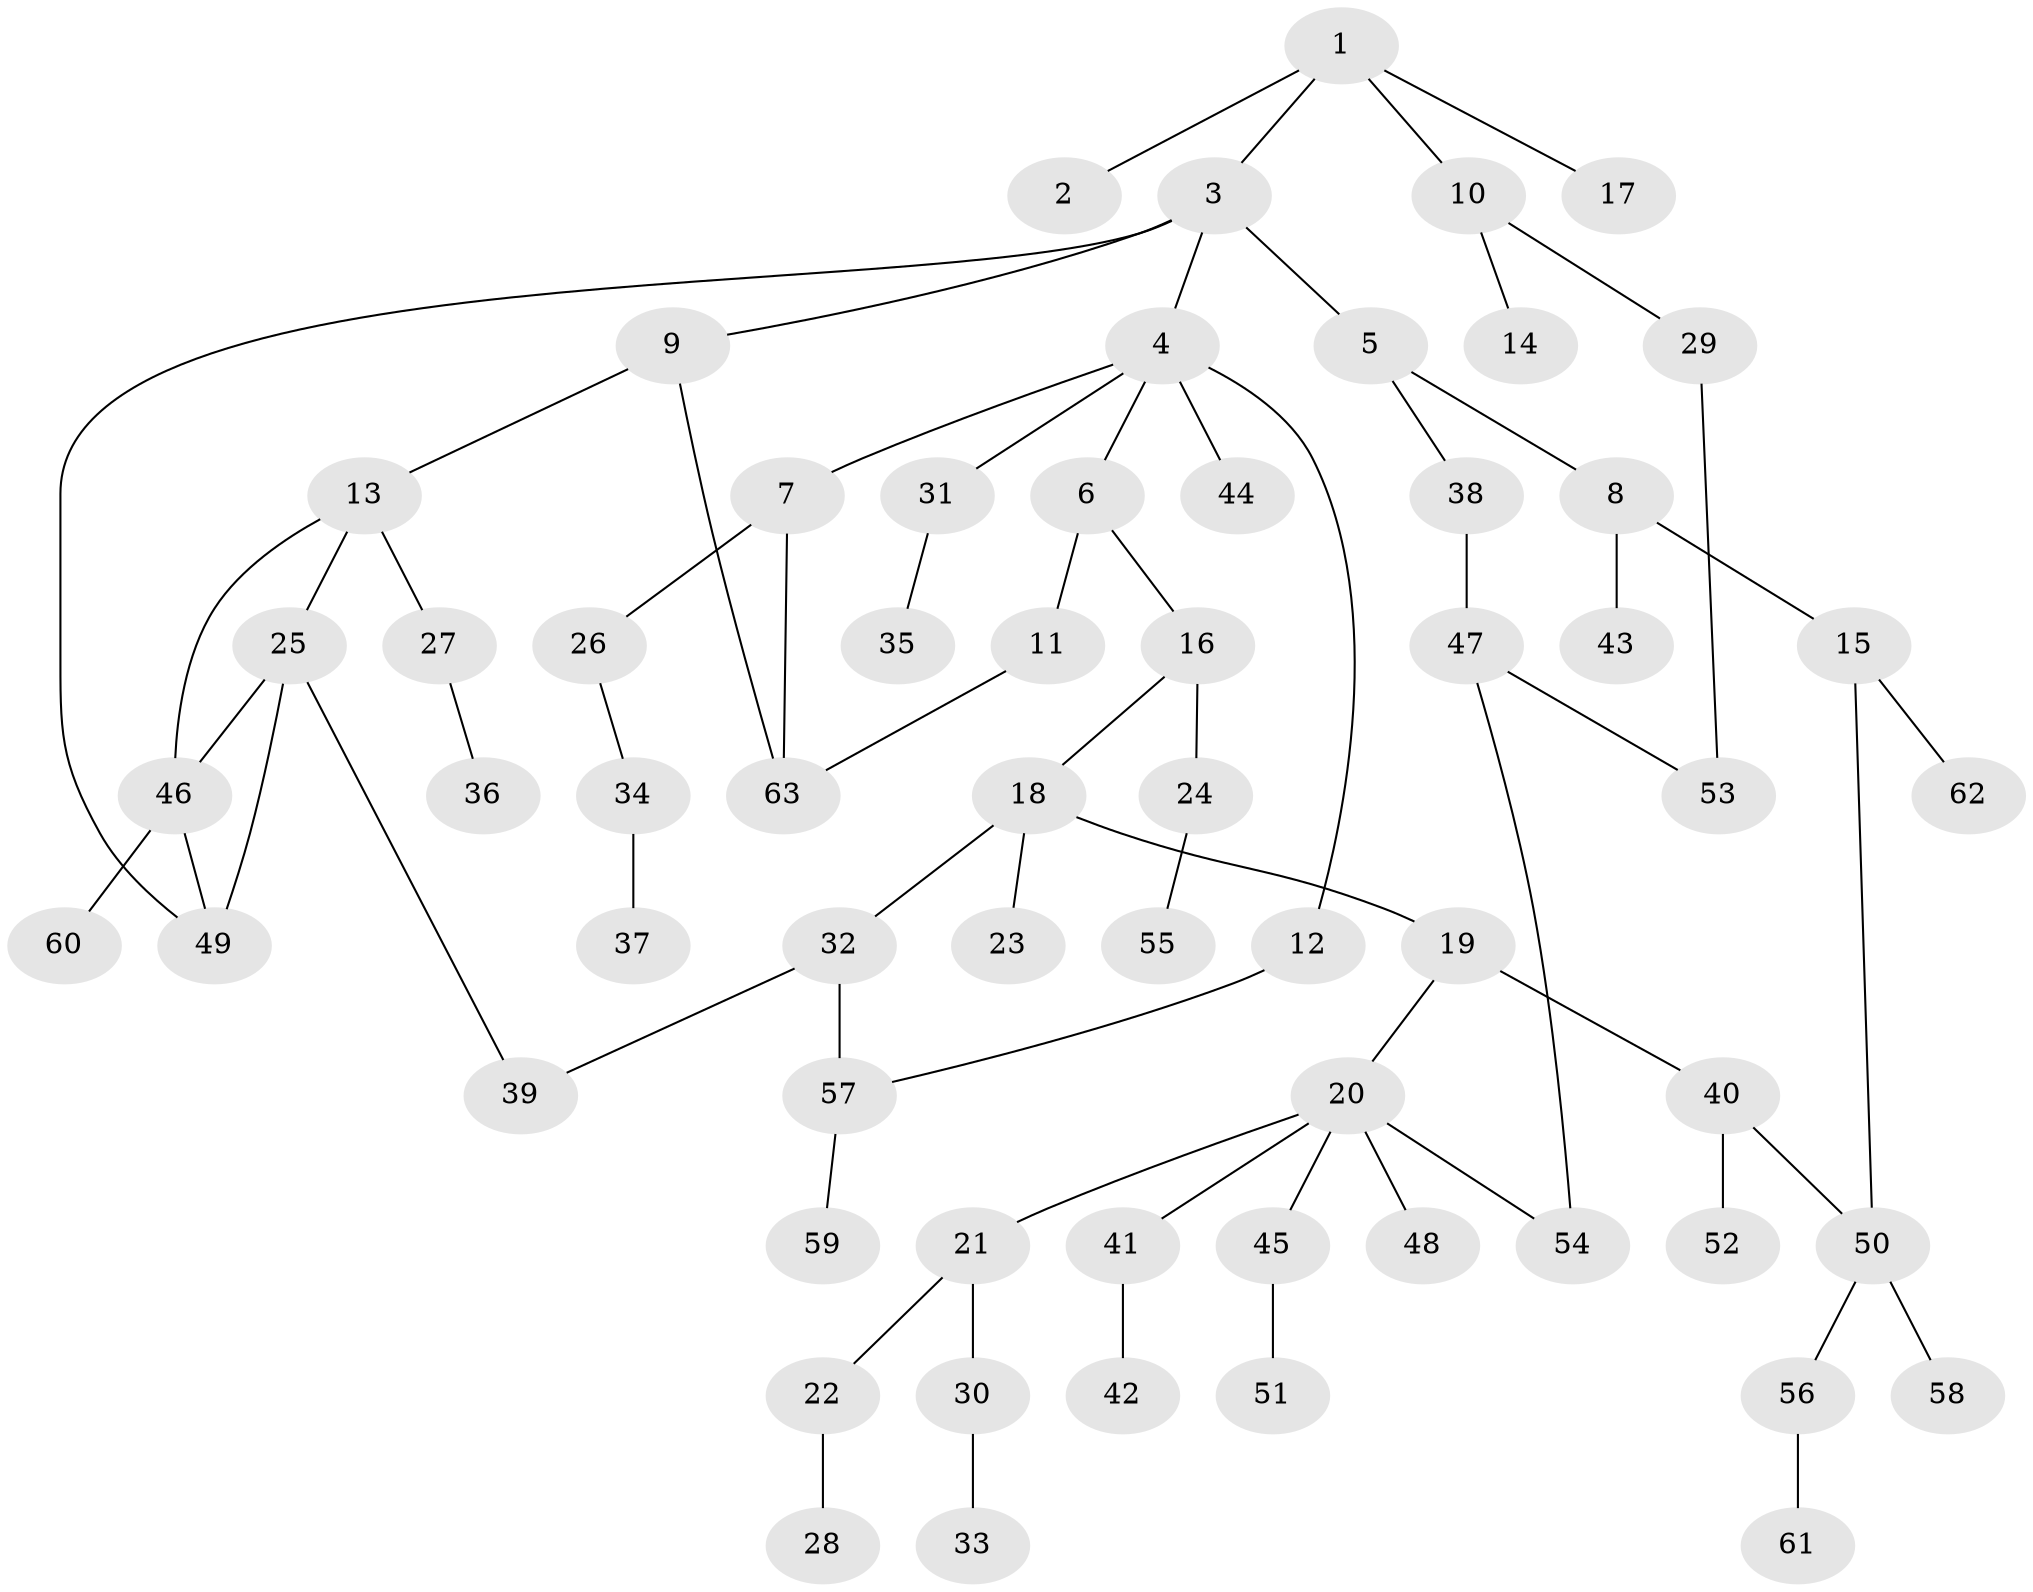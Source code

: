 // Generated by graph-tools (version 1.1) at 2025/13/03/09/25 04:13:29]
// undirected, 63 vertices, 72 edges
graph export_dot {
graph [start="1"]
  node [color=gray90,style=filled];
  1;
  2;
  3;
  4;
  5;
  6;
  7;
  8;
  9;
  10;
  11;
  12;
  13;
  14;
  15;
  16;
  17;
  18;
  19;
  20;
  21;
  22;
  23;
  24;
  25;
  26;
  27;
  28;
  29;
  30;
  31;
  32;
  33;
  34;
  35;
  36;
  37;
  38;
  39;
  40;
  41;
  42;
  43;
  44;
  45;
  46;
  47;
  48;
  49;
  50;
  51;
  52;
  53;
  54;
  55;
  56;
  57;
  58;
  59;
  60;
  61;
  62;
  63;
  1 -- 2;
  1 -- 3;
  1 -- 10;
  1 -- 17;
  3 -- 4;
  3 -- 5;
  3 -- 9;
  3 -- 49;
  4 -- 6;
  4 -- 7;
  4 -- 12;
  4 -- 31;
  4 -- 44;
  5 -- 8;
  5 -- 38;
  6 -- 11;
  6 -- 16;
  7 -- 26;
  7 -- 63;
  8 -- 15;
  8 -- 43;
  9 -- 13;
  9 -- 63;
  10 -- 14;
  10 -- 29;
  11 -- 63;
  12 -- 57;
  13 -- 25;
  13 -- 27;
  13 -- 46;
  15 -- 50;
  15 -- 62;
  16 -- 18;
  16 -- 24;
  18 -- 19;
  18 -- 23;
  18 -- 32;
  19 -- 20;
  19 -- 40;
  20 -- 21;
  20 -- 41;
  20 -- 45;
  20 -- 48;
  20 -- 54;
  21 -- 22;
  21 -- 30;
  22 -- 28;
  24 -- 55;
  25 -- 39;
  25 -- 46;
  25 -- 49;
  26 -- 34;
  27 -- 36;
  29 -- 53;
  30 -- 33;
  31 -- 35;
  32 -- 57;
  32 -- 39;
  34 -- 37;
  38 -- 47;
  40 -- 52;
  40 -- 50;
  41 -- 42;
  45 -- 51;
  46 -- 60;
  46 -- 49;
  47 -- 53;
  47 -- 54;
  50 -- 56;
  50 -- 58;
  56 -- 61;
  57 -- 59;
}
